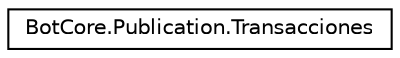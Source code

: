 digraph "Representación gráfica de la clase"
{
 // INTERACTIVE_SVG=YES
 // LATEX_PDF_SIZE
  edge [fontname="Helvetica",fontsize="10",labelfontname="Helvetica",labelfontsize="10"];
  node [fontname="Helvetica",fontsize="10",shape=record];
  rankdir="LR";
  Node0 [label="BotCore.Publication.Transacciones",height=0.2,width=0.4,color="black", fillcolor="white", style="filled",URL="$classBotCore_1_1Publication_1_1Transacciones.html",tooltip="Clase encargada de persistir y confirmar las compras una vez hechas."];
}
